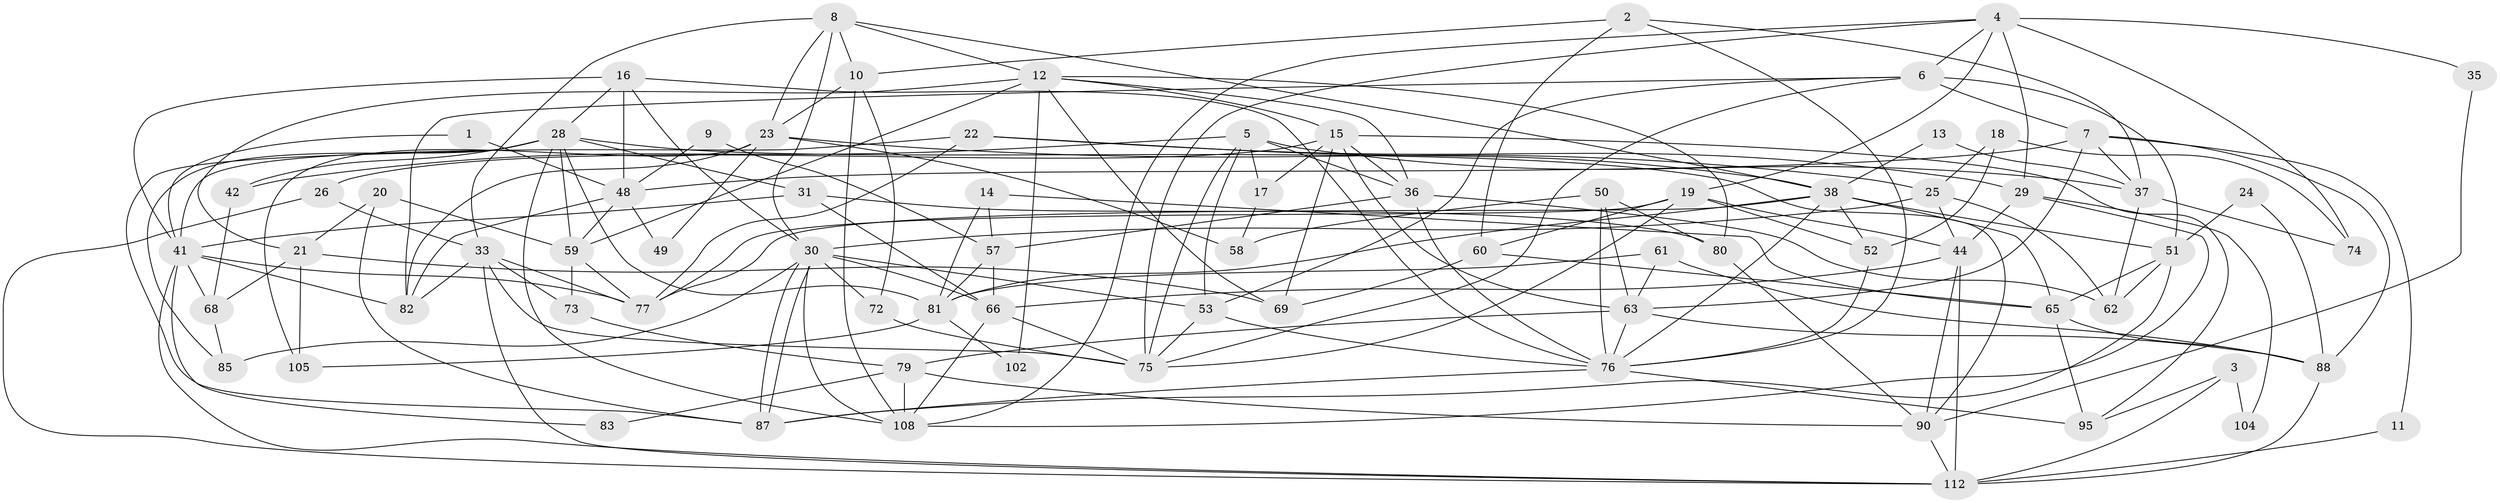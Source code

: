 // Generated by graph-tools (version 1.1) at 2025/24/03/03/25 07:24:02]
// undirected, 76 vertices, 187 edges
graph export_dot {
graph [start="1"]
  node [color=gray90,style=filled];
  1;
  2 [super="+43"];
  3;
  4 [super="+84"];
  5 [super="+64"];
  6 [super="+47"];
  7 [super="+93"];
  8 [super="+39"];
  9;
  10 [super="+40"];
  11;
  12 [super="+27"];
  13;
  14;
  15 [super="+78"];
  16 [super="+111"];
  17;
  18;
  19 [super="+34"];
  20;
  21 [super="+32"];
  22 [super="+46"];
  23 [super="+55"];
  24;
  25 [super="+115"];
  26;
  28 [super="+56"];
  29 [super="+97"];
  30 [super="+109"];
  31 [super="+103"];
  33 [super="+54"];
  35;
  36;
  37 [super="+94"];
  38 [super="+99"];
  41 [super="+45"];
  42;
  44 [super="+86"];
  48 [super="+71"];
  49;
  50 [super="+116"];
  51 [super="+110"];
  52 [super="+113"];
  53 [super="+98"];
  57 [super="+92"];
  58;
  59 [super="+89"];
  60;
  61;
  62;
  63 [super="+67"];
  65 [super="+70"];
  66 [super="+114"];
  68;
  69;
  72;
  73;
  74;
  75 [super="+101"];
  76 [super="+117"];
  77 [super="+107"];
  79;
  80;
  81 [super="+100"];
  82;
  83;
  85;
  87 [super="+96"];
  88 [super="+91"];
  90 [super="+106"];
  95;
  102;
  104;
  105;
  108;
  112;
  1 -- 41;
  1 -- 48;
  2 -- 60;
  2 -- 37;
  2 -- 76;
  2 -- 10;
  3 -- 95;
  3 -- 112;
  3 -- 104;
  4 -- 6;
  4 -- 35;
  4 -- 74;
  4 -- 75;
  4 -- 108;
  4 -- 29;
  4 -- 19;
  5 -- 42;
  5 -- 75;
  5 -- 36 [weight=2];
  5 -- 53;
  5 -- 17;
  5 -- 37;
  6 -- 7 [weight=2];
  6 -- 82;
  6 -- 75;
  6 -- 53;
  6 -- 51;
  7 -- 11;
  7 -- 88;
  7 -- 37;
  7 -- 48;
  7 -- 63;
  8 -- 12;
  8 -- 10;
  8 -- 23;
  8 -- 30;
  8 -- 33;
  8 -- 38;
  9 -- 57;
  9 -- 48;
  10 -- 72;
  10 -- 23;
  10 -- 108;
  11 -- 112;
  12 -- 69;
  12 -- 21;
  12 -- 80;
  12 -- 102;
  12 -- 59;
  12 -- 36;
  12 -- 15;
  13 -- 37;
  13 -- 38;
  14 -- 81;
  14 -- 65;
  14 -- 57;
  15 -- 26;
  15 -- 95;
  15 -- 17;
  15 -- 36;
  15 -- 69;
  15 -- 63;
  16 -- 30;
  16 -- 41;
  16 -- 28;
  16 -- 48;
  16 -- 76;
  17 -- 58;
  18 -- 25;
  18 -- 74;
  18 -- 52;
  19 -- 75;
  19 -- 52;
  19 -- 60;
  19 -- 44;
  19 -- 77;
  20 -- 59;
  20 -- 21;
  20 -- 87;
  21 -- 68;
  21 -- 69;
  21 -- 105;
  22 -- 41;
  22 -- 38;
  22 -- 29;
  22 -- 77;
  23 -- 82;
  23 -- 105;
  23 -- 25;
  23 -- 49;
  23 -- 58;
  24 -- 88;
  24 -- 51;
  25 -- 30;
  25 -- 62;
  25 -- 44;
  26 -- 112;
  26 -- 33;
  28 -- 108;
  28 -- 81;
  28 -- 42;
  28 -- 85;
  28 -- 87;
  28 -- 90;
  28 -- 31;
  28 -- 59;
  29 -- 104;
  29 -- 108;
  29 -- 44;
  30 -- 87;
  30 -- 87;
  30 -- 53;
  30 -- 85;
  30 -- 72;
  30 -- 108;
  30 -- 66;
  31 -- 80;
  31 -- 66;
  31 -- 41;
  33 -- 82;
  33 -- 112;
  33 -- 73;
  33 -- 75;
  33 -- 77;
  35 -- 90;
  36 -- 62;
  36 -- 76;
  36 -- 57;
  37 -- 74 [weight=2];
  37 -- 62;
  38 -- 51;
  38 -- 65;
  38 -- 76;
  38 -- 77;
  38 -- 81;
  38 -- 52;
  41 -- 68;
  41 -- 77;
  41 -- 112;
  41 -- 82;
  41 -- 83;
  42 -- 68;
  44 -- 112;
  44 -- 90;
  44 -- 66;
  48 -- 82;
  48 -- 49;
  48 -- 59;
  50 -- 80;
  50 -- 58;
  50 -- 76;
  50 -- 63;
  51 -- 87;
  51 -- 62;
  51 -- 65;
  52 -- 76;
  53 -- 76;
  53 -- 75;
  57 -- 81;
  57 -- 66;
  59 -- 77;
  59 -- 73;
  60 -- 69;
  60 -- 65;
  61 -- 88;
  61 -- 81;
  61 -- 63;
  63 -- 88;
  63 -- 79;
  63 -- 76;
  65 -- 95;
  65 -- 88;
  66 -- 108;
  66 -- 75;
  68 -- 85;
  72 -- 75;
  73 -- 79;
  76 -- 95;
  76 -- 87;
  79 -- 108;
  79 -- 83;
  79 -- 90;
  80 -- 90;
  81 -- 105;
  81 -- 102;
  88 -- 112;
  90 -- 112;
}
